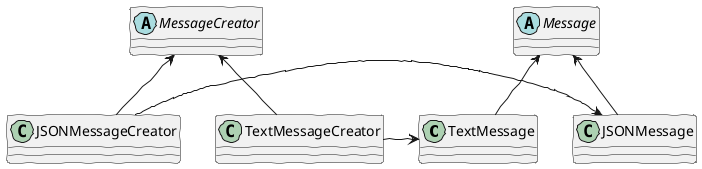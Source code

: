 @startuml
'https://plantuml.com/class-diagram
skinparam handwritten true

class TextMessage{}
class JSONMessage{}
abstract class Message{}
abstract class MessageCreator{}
class TextMessageCreator{}
class JSONMessageCreator{}

TextMessage -u-> Message
JSONMessage -u-> Message
TextMessageCreator -u-> MessageCreator
JSONMessageCreator -u-> MessageCreator
TextMessageCreator -> TextMessage
JSONMessageCreator -> JSONMessage
@enduml